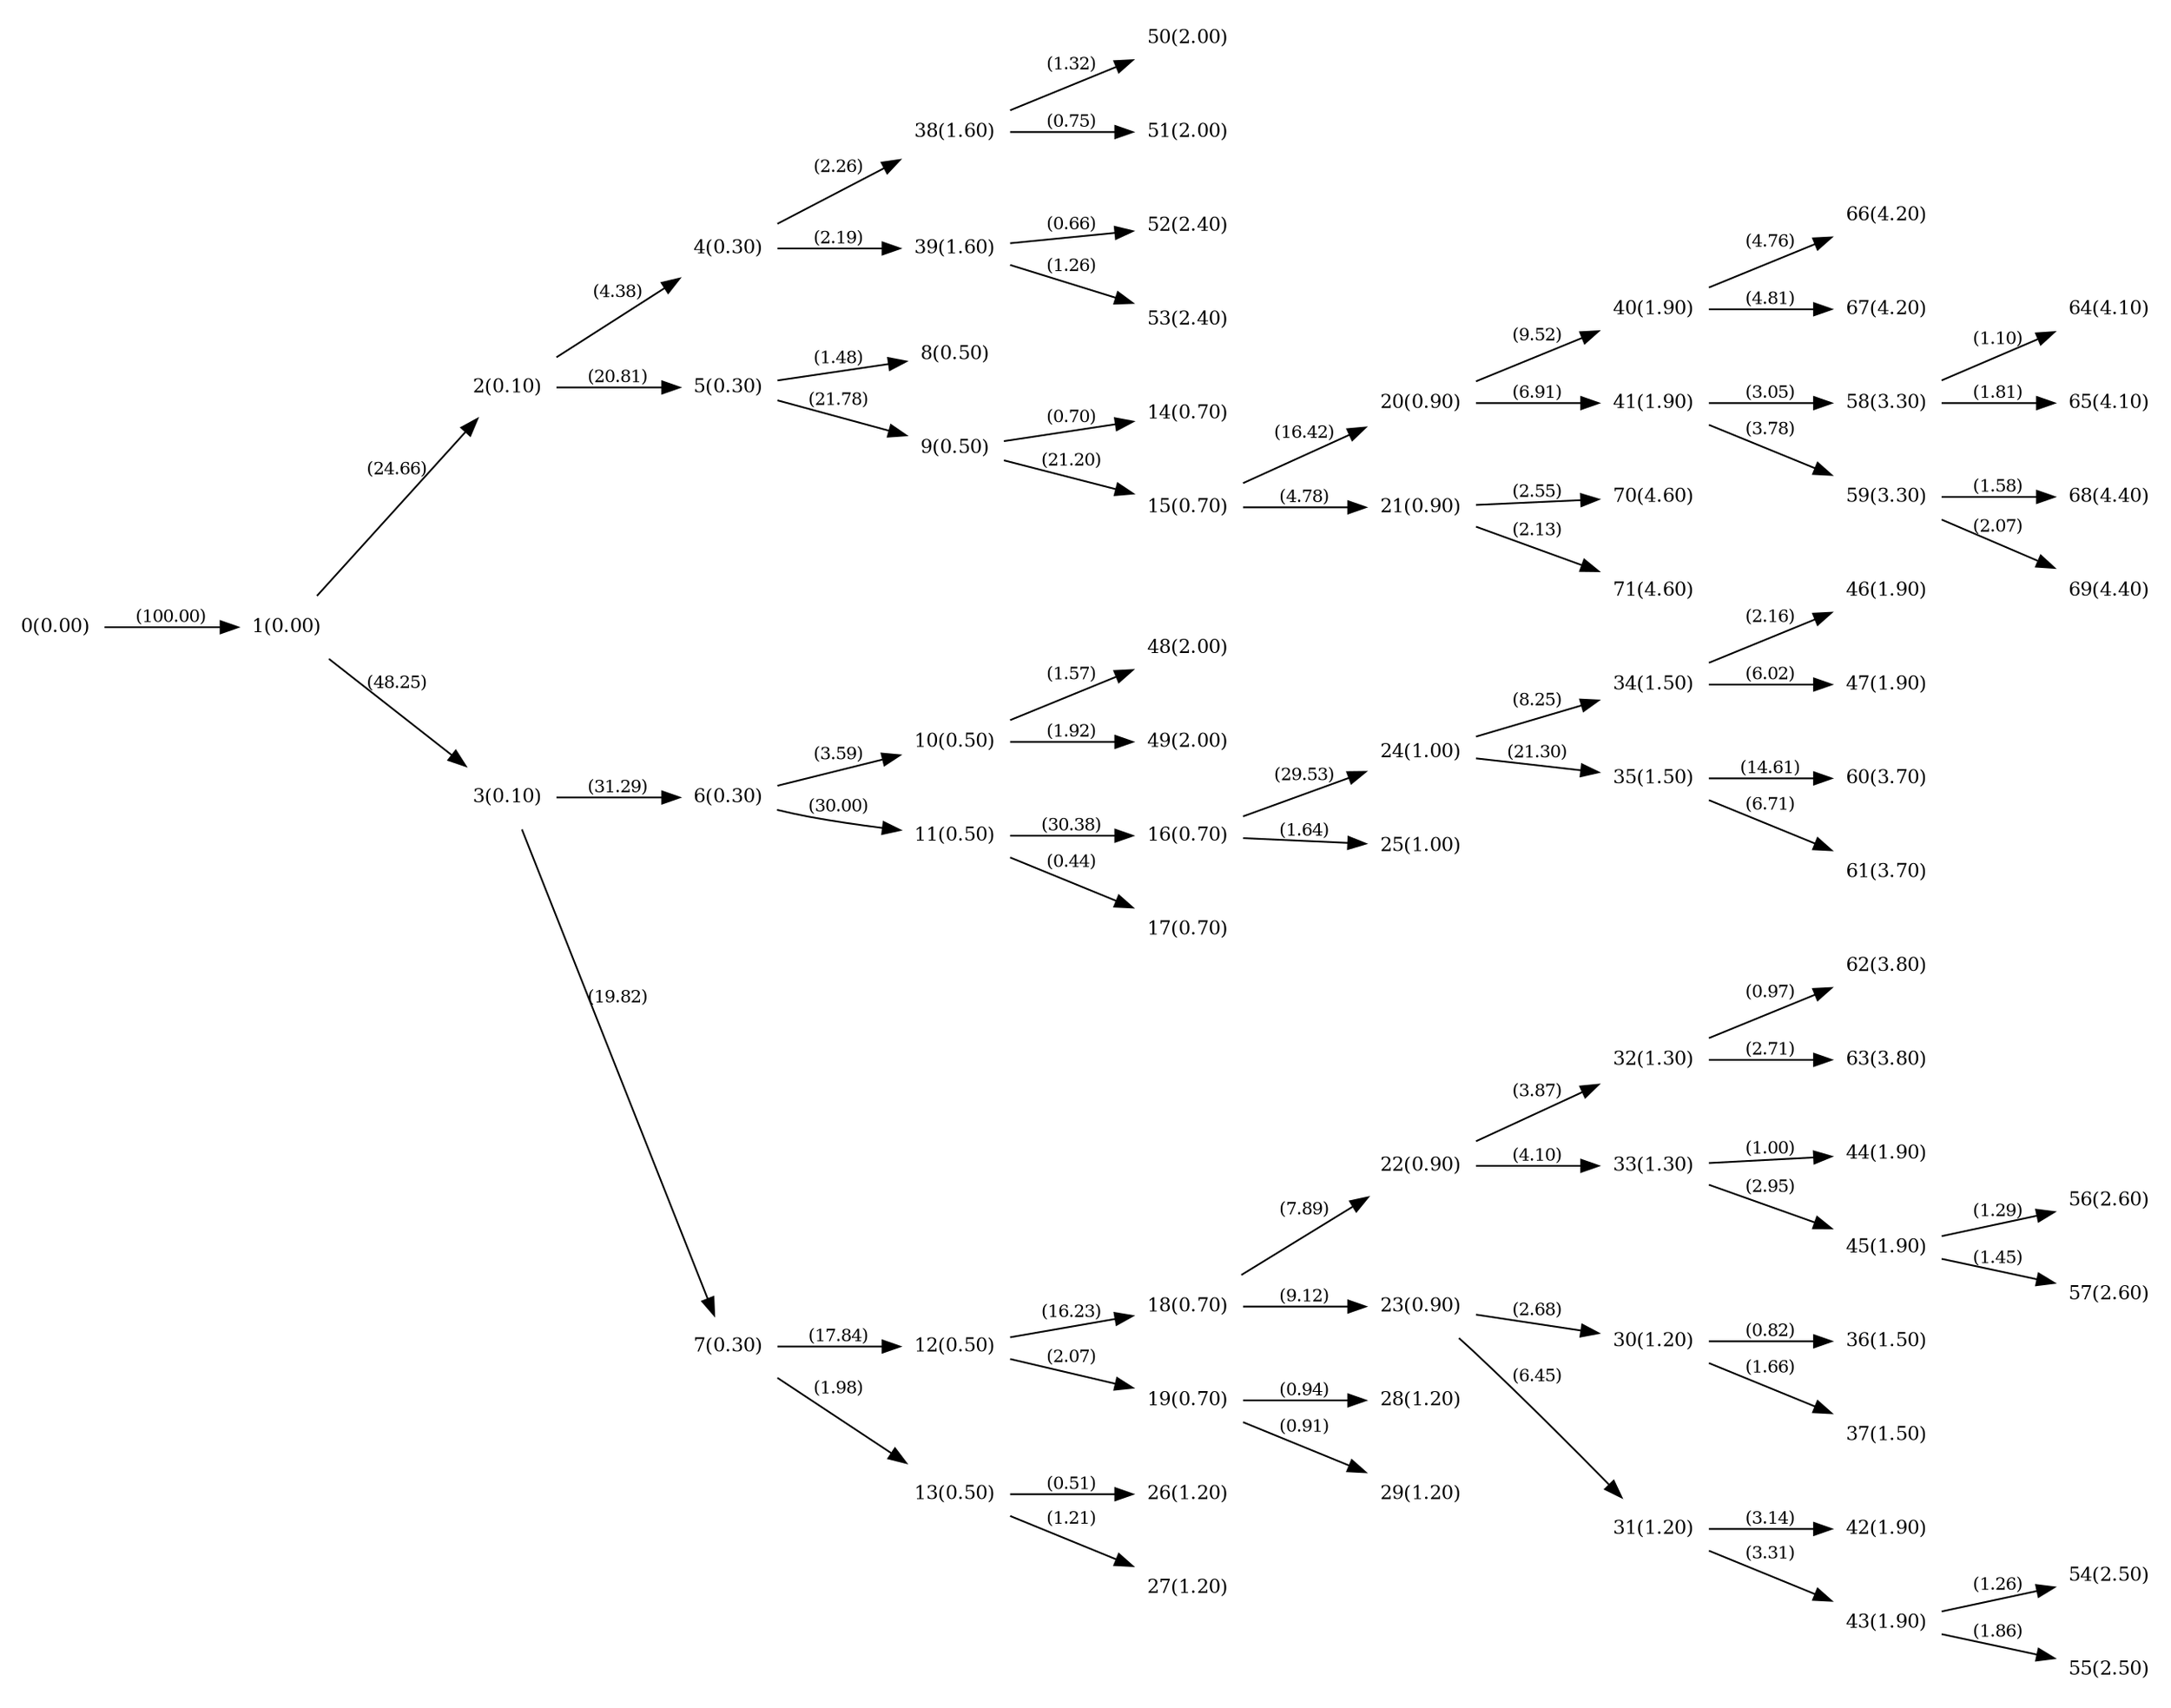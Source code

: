 digraph "graph" {

rankdir="LR";
node [shape=plaintext, fontsize=11];
edge [fontsize=10];

0 [label="0(0.00)"];
1 [label="1(0.00)"];
2 [label="2(0.10)"];
3 [label="3(0.10)"];
4 [label="4(0.30)"];
5 [label="5(0.30)"];
6 [label="6(0.30)"];
7 [label="7(0.30)"];
8 [label="8(0.50)"];
9 [label="9(0.50)"];
10 [label="10(0.50)"];
11 [label="11(0.50)"];
12 [label="12(0.50)"];
13 [label="13(0.50)"];
14 [label="14(0.70)"];
15 [label="15(0.70)"];
16 [label="16(0.70)"];
17 [label="17(0.70)"];
18 [label="18(0.70)"];
19 [label="19(0.70)"];
20 [label="20(0.90)"];
21 [label="21(0.90)"];
22 [label="22(0.90)"];
23 [label="23(0.90)"];
24 [label="24(1.00)"];
25 [label="25(1.00)"];
26 [label="26(1.20)"];
27 [label="27(1.20)"];
28 [label="28(1.20)"];
29 [label="29(1.20)"];
30 [label="30(1.20)"];
31 [label="31(1.20)"];
32 [label="32(1.30)"];
33 [label="33(1.30)"];
34 [label="34(1.50)"];
35 [label="35(1.50)"];
36 [label="36(1.50)"];
37 [label="37(1.50)"];
38 [label="38(1.60)"];
39 [label="39(1.60)"];
40 [label="40(1.90)"];
41 [label="41(1.90)"];
42 [label="42(1.90)"];
43 [label="43(1.90)"];
44 [label="44(1.90)"];
45 [label="45(1.90)"];
46 [label="46(1.90)"];
47 [label="47(1.90)"];
48 [label="48(2.00)"];
49 [label="49(2.00)"];
50 [label="50(2.00)"];
51 [label="51(2.00)"];
52 [label="52(2.40)"];
53 [label="53(2.40)"];
54 [label="54(2.50)"];
55 [label="55(2.50)"];
56 [label="56(2.60)"];
57 [label="57(2.60)"];
58 [label="58(3.30)"];
59 [label="59(3.30)"];
60 [label="60(3.70)"];
61 [label="61(3.70)"];
62 [label="62(3.80)"];
63 [label="63(3.80)"];
64 [label="64(4.10)"];
65 [label="65(4.10)"];
66 [label="66(4.20)"];
67 [label="67(4.20)"];
68 [label="68(4.40)"];
69 [label="69(4.40)"];
70 [label="70(4.60)"];
71 [label="71(4.60)"];

0->1 [label="(100.00)"];
1->2 [label="(24.66)"];
1->3 [label="(48.25)"];
2->4 [label="(4.38)"];
2->5 [label="(20.81)"];
3->6 [label="(31.29)"];
3->7 [label="(19.82)"];
5->8 [label="(1.48)"];
5->9 [label="(21.78)"];
6->10 [label="(3.59)"];
6->11 [label="(30.00)"];
7->12 [label="(17.84)"];
7->13 [label="(1.98)"];
9->14 [label="(0.70)"];
9->15 [label="(21.20)"];
11->16 [label="(30.38)"];
11->17 [label="(0.44)"];
12->18 [label="(16.23)"];
12->19 [label="(2.07)"];
15->20 [label="(16.42)"];
15->21 [label="(4.78)"];
18->22 [label="(7.89)"];
18->23 [label="(9.12)"];
16->24 [label="(29.53)"];
16->25 [label="(1.64)"];
13->26 [label="(0.51)"];
13->27 [label="(1.21)"];
19->28 [label="(0.94)"];
19->29 [label="(0.91)"];
23->30 [label="(2.68)"];
23->31 [label="(6.45)"];
22->32 [label="(3.87)"];
22->33 [label="(4.10)"];
24->34 [label="(8.25)"];
24->35 [label="(21.30)"];
30->36 [label="(0.82)"];
30->37 [label="(1.66)"];
4->38 [label="(2.26)"];
4->39 [label="(2.19)"];
20->40 [label="(9.52)"];
20->41 [label="(6.91)"];
31->42 [label="(3.14)"];
31->43 [label="(3.31)"];
33->44 [label="(1.00)"];
33->45 [label="(2.95)"];
34->46 [label="(2.16)"];
34->47 [label="(6.02)"];
10->48 [label="(1.57)"];
10->49 [label="(1.92)"];
38->50 [label="(1.32)"];
38->51 [label="(0.75)"];
39->52 [label="(0.66)"];
39->53 [label="(1.26)"];
43->54 [label="(1.26)"];
43->55 [label="(1.86)"];
45->56 [label="(1.29)"];
45->57 [label="(1.45)"];
41->58 [label="(3.05)"];
41->59 [label="(3.78)"];
35->60 [label="(14.61)"];
35->61 [label="(6.71)"];
32->62 [label="(0.97)"];
32->63 [label="(2.71)"];
58->64 [label="(1.10)"];
58->65 [label="(1.81)"];
40->66 [label="(4.76)"];
40->67 [label="(4.81)"];
59->68 [label="(1.58)"];
59->69 [label="(2.07)"];
21->70 [label="(2.55)"];
21->71 [label="(2.13)"];

}
